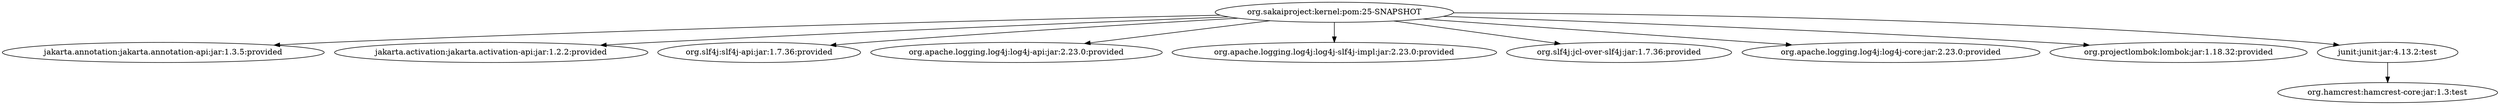 digraph "org.sakaiproject:kernel:pom:25-SNAPSHOT" { 
	"org.sakaiproject:kernel:pom:25-SNAPSHOT" -> "jakarta.annotation:jakarta.annotation-api:jar:1.3.5:provided" ; 
	"org.sakaiproject:kernel:pom:25-SNAPSHOT" -> "jakarta.activation:jakarta.activation-api:jar:1.2.2:provided" ; 
	"org.sakaiproject:kernel:pom:25-SNAPSHOT" -> "org.slf4j:slf4j-api:jar:1.7.36:provided" ; 
	"org.sakaiproject:kernel:pom:25-SNAPSHOT" -> "org.apache.logging.log4j:log4j-api:jar:2.23.0:provided" ; 
	"org.sakaiproject:kernel:pom:25-SNAPSHOT" -> "org.apache.logging.log4j:log4j-slf4j-impl:jar:2.23.0:provided" ; 
	"org.sakaiproject:kernel:pom:25-SNAPSHOT" -> "org.slf4j:jcl-over-slf4j:jar:1.7.36:provided" ; 
	"org.sakaiproject:kernel:pom:25-SNAPSHOT" -> "org.apache.logging.log4j:log4j-core:jar:2.23.0:provided" ; 
	"org.sakaiproject:kernel:pom:25-SNAPSHOT" -> "org.projectlombok:lombok:jar:1.18.32:provided" ; 
	"org.sakaiproject:kernel:pom:25-SNAPSHOT" -> "junit:junit:jar:4.13.2:test" ; 
	"junit:junit:jar:4.13.2:test" -> "org.hamcrest:hamcrest-core:jar:1.3:test" ; 
 } 